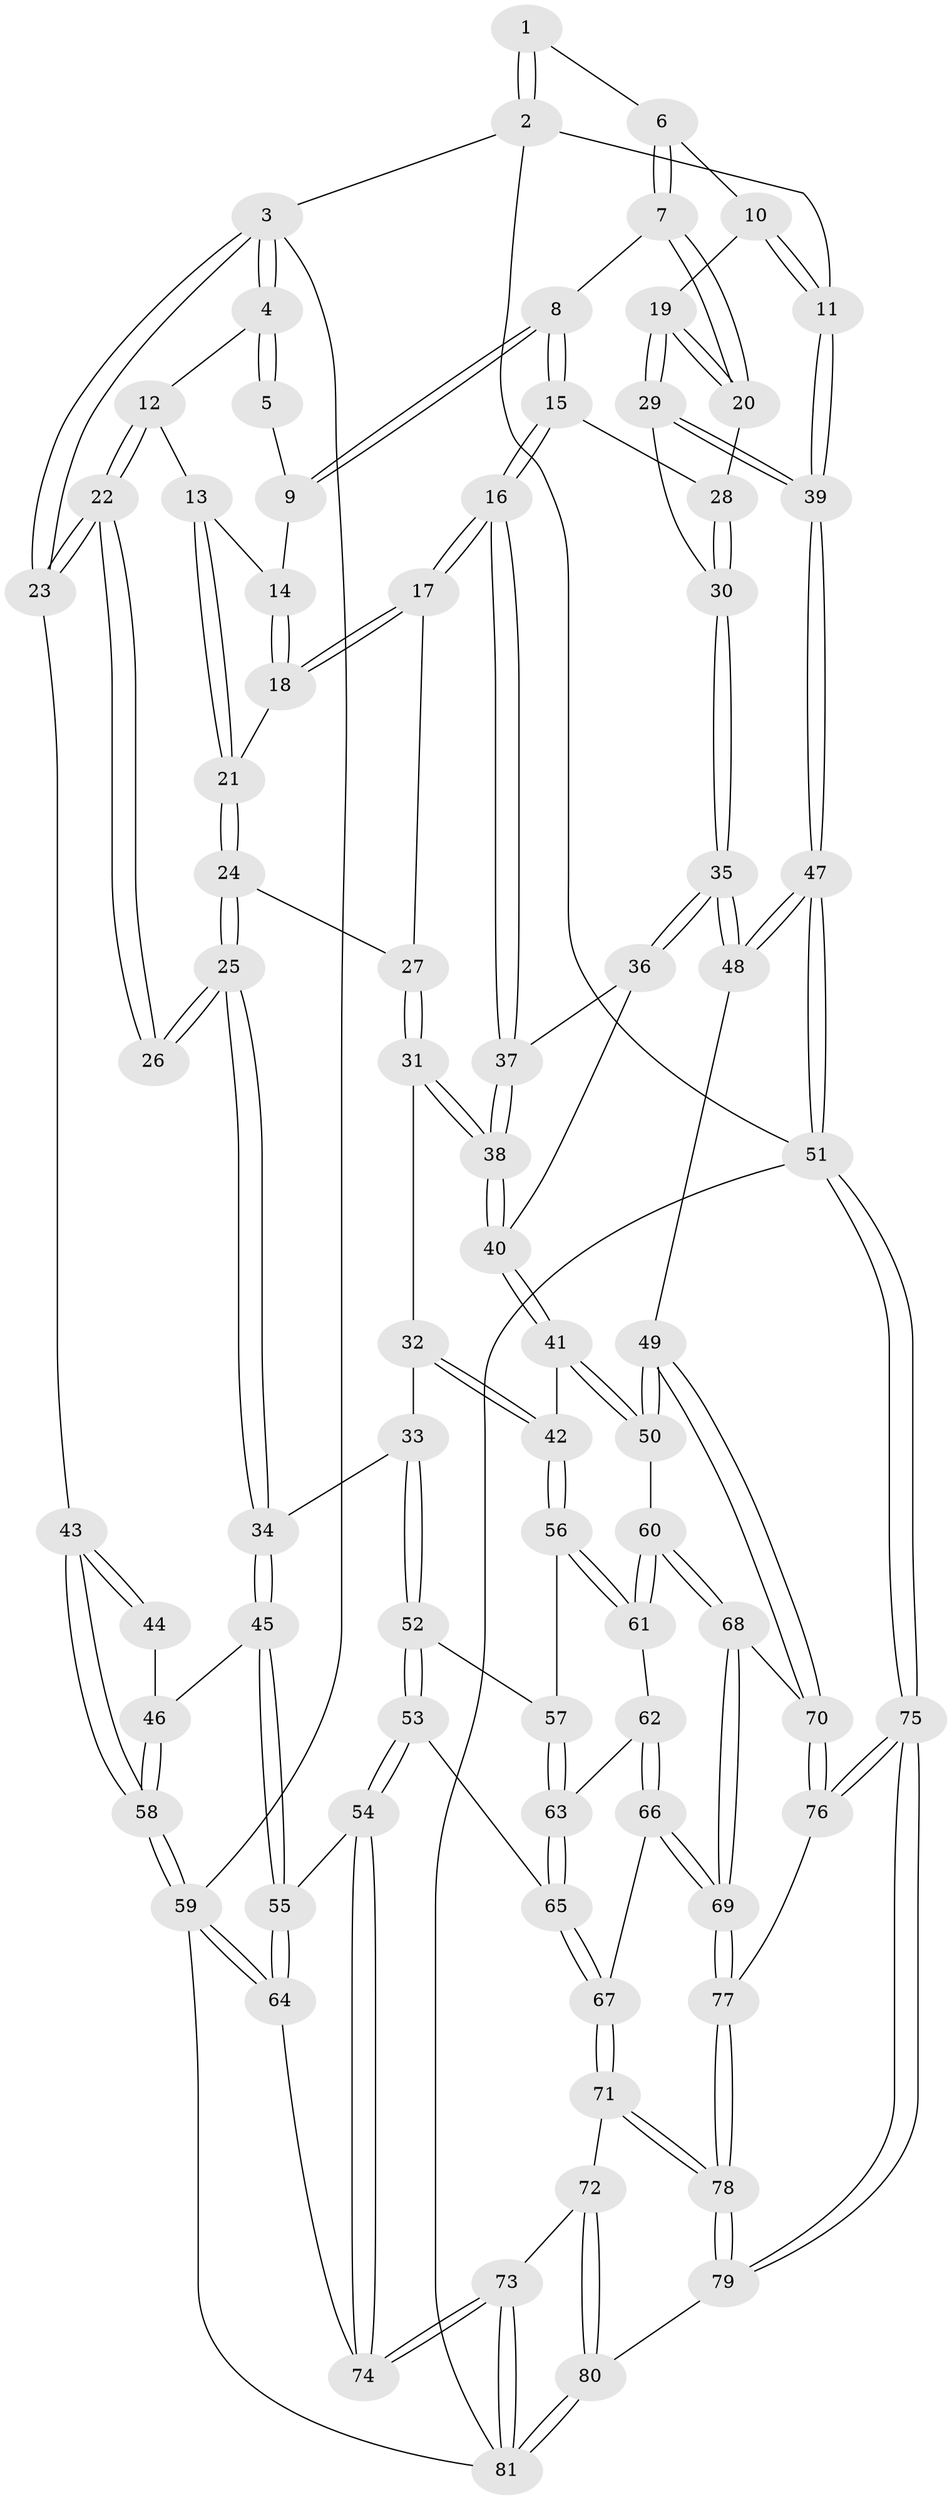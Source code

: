 // Generated by graph-tools (version 1.1) at 2025/11/02/27/25 16:11:55]
// undirected, 81 vertices, 199 edges
graph export_dot {
graph [start="1"]
  node [color=gray90,style=filled];
  1 [pos="+0.8226199979712351+0"];
  2 [pos="+1+0"];
  3 [pos="+0+0"];
  4 [pos="+0.28296044940782256+0"];
  5 [pos="+0.6854923694662766+0"];
  6 [pos="+0.8337093182873532+0"];
  7 [pos="+0.8275212302800792+0.14017667576270174"];
  8 [pos="+0.6612711129996806+0.09792588658457388"];
  9 [pos="+0.6485816362776928+0"];
  10 [pos="+0.9372007031335626+0.12169028439544809"];
  11 [pos="+1+0"];
  12 [pos="+0.28901016617309133+0"];
  13 [pos="+0.49522090036868893+0.10520876701228228"];
  14 [pos="+0.5380555341351133+0.09653662273614981"];
  15 [pos="+0.6517733858176991+0.22025738543160597"];
  16 [pos="+0.6388486425252717+0.23237490536571664"];
  17 [pos="+0.6347682028632043+0.23178997561392764"];
  18 [pos="+0.5733518867161317+0.17341564984257027"];
  19 [pos="+0.9103916943955828+0.23432281205156708"];
  20 [pos="+0.8285166953459248+0.1474504886575276"];
  21 [pos="+0.48346658393344843+0.15543419906024872"];
  22 [pos="+0.2533518075661325+0.17845214861893405"];
  23 [pos="+0+0.1528079943033676"];
  24 [pos="+0.4355526738925981+0.2169605004030563"];
  25 [pos="+0.28869035086153505+0.2543756399192289"];
  26 [pos="+0.2729661452036166+0.23206327122412188"];
  27 [pos="+0.5494520660493364+0.2501097036740469"];
  28 [pos="+0.6868622668192027+0.2184445366208433"];
  29 [pos="+0.9279412879437822+0.2638356671528911"];
  30 [pos="+0.8671754205789586+0.32089879840561236"];
  31 [pos="+0.5038823554751309+0.34025449897806576"];
  32 [pos="+0.47549319994056405+0.35354399053537594"];
  33 [pos="+0.3401616329382857+0.36665390510329243"];
  34 [pos="+0.29796806470302406+0.30502867786175486"];
  35 [pos="+0.83196889848884+0.387300247688459"];
  36 [pos="+0.7795811719726261+0.37604918192006453"];
  37 [pos="+0.64082265051172+0.24785401895253822"];
  38 [pos="+0.6179377333794193+0.37714777420898166"];
  39 [pos="+1+0.275575802705704"];
  40 [pos="+0.6243001147413585+0.4090570963588622"];
  41 [pos="+0.6117206195634484+0.45437960571429603"];
  42 [pos="+0.5811423542267208+0.464467767219183"];
  43 [pos="+0+0.26274097623534637"];
  44 [pos="+0.13128907843037052+0.29465776755538037"];
  45 [pos="+0.10480821416811079+0.47168517702134327"];
  46 [pos="+0.01178501590992464+0.4185886895255097"];
  47 [pos="+1+0.48731868407244544"];
  48 [pos="+0.848580955428202+0.5423402184065818"];
  49 [pos="+0.8270661903096501+0.5704456407627009"];
  50 [pos="+0.6383750399838026+0.4810767755178253"];
  51 [pos="+1+1"];
  52 [pos="+0.3619387232568718+0.45874436863553264"];
  53 [pos="+0.317068144025785+0.5822283281195655"];
  54 [pos="+0.3098675428003068+0.5874948788541599"];
  55 [pos="+0.11299673234209409+0.5007522715914882"];
  56 [pos="+0.5477325067258666+0.4846140818556684"];
  57 [pos="+0.4946368619358889+0.4932498605902051"];
  58 [pos="+0+0.37101158529600897"];
  59 [pos="+0+0.8258717629356864"];
  60 [pos="+0.607418632067353+0.6330192256775811"];
  61 [pos="+0.5653986528214504+0.6112986849206408"];
  62 [pos="+0.5607220903272706+0.6118519090159997"];
  63 [pos="+0.49348489420188263+0.6001119373934651"];
  64 [pos="+0.023867579274980576+0.7462582399765718"];
  65 [pos="+0.43307495622268405+0.6442950787912542"];
  66 [pos="+0.48451132917654166+0.6990252632515179"];
  67 [pos="+0.46427478145705103+0.703144824630569"];
  68 [pos="+0.6252861427819632+0.6556276539809978"];
  69 [pos="+0.6139143868219766+0.704601233927293"];
  70 [pos="+0.8255373145275322+0.5779222417294236"];
  71 [pos="+0.43900075062096966+0.8251295172452265"];
  72 [pos="+0.3810810815967376+0.830151965497626"];
  73 [pos="+0.24902048724747292+0.8242568510547325"];
  74 [pos="+0.2081948195228257+0.7753312867707105"];
  75 [pos="+1+1"];
  76 [pos="+0.8411089760214593+0.6539631407067465"];
  77 [pos="+0.6437854599049808+0.8256440234623702"];
  78 [pos="+0.6223333172807097+0.9391522372900226"];
  79 [pos="+0.6764055084017649+1"];
  80 [pos="+0.4048141601285771+1"];
  81 [pos="+0.22889696525608005+1"];
  1 -- 2;
  1 -- 2;
  1 -- 6;
  2 -- 3;
  2 -- 11;
  2 -- 51;
  3 -- 4;
  3 -- 4;
  3 -- 23;
  3 -- 23;
  3 -- 59;
  4 -- 5;
  4 -- 5;
  4 -- 12;
  5 -- 9;
  6 -- 7;
  6 -- 7;
  6 -- 10;
  7 -- 8;
  7 -- 20;
  7 -- 20;
  8 -- 9;
  8 -- 9;
  8 -- 15;
  8 -- 15;
  9 -- 14;
  10 -- 11;
  10 -- 11;
  10 -- 19;
  11 -- 39;
  11 -- 39;
  12 -- 13;
  12 -- 22;
  12 -- 22;
  13 -- 14;
  13 -- 21;
  13 -- 21;
  14 -- 18;
  14 -- 18;
  15 -- 16;
  15 -- 16;
  15 -- 28;
  16 -- 17;
  16 -- 17;
  16 -- 37;
  16 -- 37;
  17 -- 18;
  17 -- 18;
  17 -- 27;
  18 -- 21;
  19 -- 20;
  19 -- 20;
  19 -- 29;
  19 -- 29;
  20 -- 28;
  21 -- 24;
  21 -- 24;
  22 -- 23;
  22 -- 23;
  22 -- 26;
  22 -- 26;
  23 -- 43;
  24 -- 25;
  24 -- 25;
  24 -- 27;
  25 -- 26;
  25 -- 26;
  25 -- 34;
  25 -- 34;
  27 -- 31;
  27 -- 31;
  28 -- 30;
  28 -- 30;
  29 -- 30;
  29 -- 39;
  29 -- 39;
  30 -- 35;
  30 -- 35;
  31 -- 32;
  31 -- 38;
  31 -- 38;
  32 -- 33;
  32 -- 42;
  32 -- 42;
  33 -- 34;
  33 -- 52;
  33 -- 52;
  34 -- 45;
  34 -- 45;
  35 -- 36;
  35 -- 36;
  35 -- 48;
  35 -- 48;
  36 -- 37;
  36 -- 40;
  37 -- 38;
  37 -- 38;
  38 -- 40;
  38 -- 40;
  39 -- 47;
  39 -- 47;
  40 -- 41;
  40 -- 41;
  41 -- 42;
  41 -- 50;
  41 -- 50;
  42 -- 56;
  42 -- 56;
  43 -- 44;
  43 -- 44;
  43 -- 58;
  43 -- 58;
  44 -- 46;
  45 -- 46;
  45 -- 55;
  45 -- 55;
  46 -- 58;
  46 -- 58;
  47 -- 48;
  47 -- 48;
  47 -- 51;
  47 -- 51;
  48 -- 49;
  49 -- 50;
  49 -- 50;
  49 -- 70;
  49 -- 70;
  50 -- 60;
  51 -- 75;
  51 -- 75;
  51 -- 81;
  52 -- 53;
  52 -- 53;
  52 -- 57;
  53 -- 54;
  53 -- 54;
  53 -- 65;
  54 -- 55;
  54 -- 74;
  54 -- 74;
  55 -- 64;
  55 -- 64;
  56 -- 57;
  56 -- 61;
  56 -- 61;
  57 -- 63;
  57 -- 63;
  58 -- 59;
  58 -- 59;
  59 -- 64;
  59 -- 64;
  59 -- 81;
  60 -- 61;
  60 -- 61;
  60 -- 68;
  60 -- 68;
  61 -- 62;
  62 -- 63;
  62 -- 66;
  62 -- 66;
  63 -- 65;
  63 -- 65;
  64 -- 74;
  65 -- 67;
  65 -- 67;
  66 -- 67;
  66 -- 69;
  66 -- 69;
  67 -- 71;
  67 -- 71;
  68 -- 69;
  68 -- 69;
  68 -- 70;
  69 -- 77;
  69 -- 77;
  70 -- 76;
  70 -- 76;
  71 -- 72;
  71 -- 78;
  71 -- 78;
  72 -- 73;
  72 -- 80;
  72 -- 80;
  73 -- 74;
  73 -- 74;
  73 -- 81;
  73 -- 81;
  75 -- 76;
  75 -- 76;
  75 -- 79;
  75 -- 79;
  76 -- 77;
  77 -- 78;
  77 -- 78;
  78 -- 79;
  78 -- 79;
  79 -- 80;
  80 -- 81;
  80 -- 81;
}
